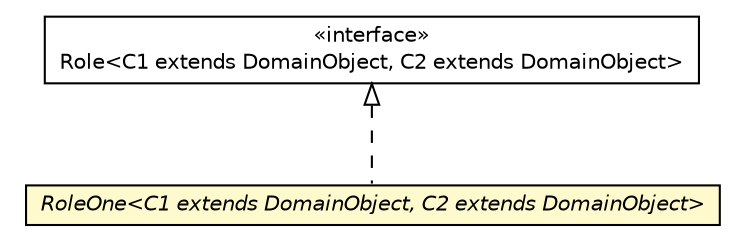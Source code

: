 #!/usr/local/bin/dot
#
# Class diagram 
# Generated by UMLGraph version 5.1 (http://www.umlgraph.org/)
#

digraph G {
	edge [fontname="Helvetica",fontsize=10,labelfontname="Helvetica",labelfontsize=10];
	node [fontname="Helvetica",fontsize=10,shape=plaintext];
	nodesep=0.25;
	ranksep=0.5;
	// pt.ist.fenixframework.dml.runtime.RoleOne<C1 extends pt.ist.fenixframework.DomainObject, C2 extends pt.ist.fenixframework.DomainObject>
	c18011 [label=<<table title="pt.ist.fenixframework.dml.runtime.RoleOne" border="0" cellborder="1" cellspacing="0" cellpadding="2" port="p" bgcolor="lemonChiffon" href="./RoleOne.html">
		<tr><td><table border="0" cellspacing="0" cellpadding="1">
<tr><td align="center" balign="center"><font face="Helvetica-Oblique"> RoleOne&lt;C1 extends DomainObject, C2 extends DomainObject&gt; </font></td></tr>
		</table></td></tr>
		</table>>, fontname="Helvetica", fontcolor="black", fontsize=10.0];
	// pt.ist.fenixframework.dml.runtime.Role<C1 extends pt.ist.fenixframework.DomainObject, C2 extends pt.ist.fenixframework.DomainObject>
	c18014 [label=<<table title="pt.ist.fenixframework.dml.runtime.Role" border="0" cellborder="1" cellspacing="0" cellpadding="2" port="p" href="./Role.html">
		<tr><td><table border="0" cellspacing="0" cellpadding="1">
<tr><td align="center" balign="center"> &#171;interface&#187; </td></tr>
<tr><td align="center" balign="center"> Role&lt;C1 extends DomainObject, C2 extends DomainObject&gt; </td></tr>
		</table></td></tr>
		</table>>, fontname="Helvetica", fontcolor="black", fontsize=10.0];
	//pt.ist.fenixframework.dml.runtime.RoleOne<C1 extends pt.ist.fenixframework.DomainObject, C2 extends pt.ist.fenixframework.DomainObject> implements pt.ist.fenixframework.dml.runtime.Role<C1 extends pt.ist.fenixframework.DomainObject, C2 extends pt.ist.fenixframework.DomainObject>
	c18014:p -> c18011:p [dir=back,arrowtail=empty,style=dashed];
}

